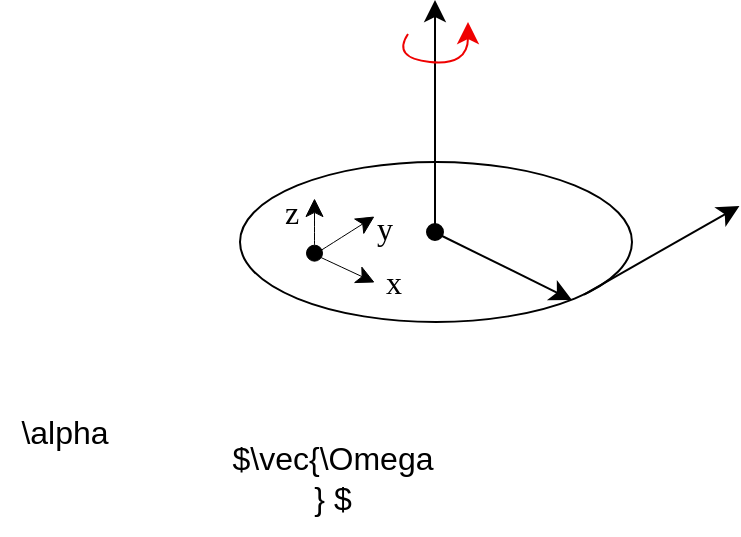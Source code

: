 <mxfile version="24.7.17" pages="2">
  <diagram name="第 1 页" id="E_TNzC50CQfFTtLP_vIG">
    <mxGraphModel dx="1834" dy="788" grid="0" gridSize="10" guides="1" tooltips="1" connect="1" arrows="1" fold="1" page="0" pageScale="1" pageWidth="827" pageHeight="1169" math="0" shadow="0">
      <root>
        <mxCell id="0" />
        <mxCell id="1" parent="0" />
        <mxCell id="hd5W-e5Nb6ABZsQWxNz1-1" value="" style="ellipse;whiteSpace=wrap;html=1;" vertex="1" parent="1">
          <mxGeometry x="104" y="197" width="196" height="80" as="geometry" />
        </mxCell>
        <mxCell id="hd5W-e5Nb6ABZsQWxNz1-2" value="" style="endArrow=classic;html=1;rounded=0;fontSize=12;startSize=8;endSize=8;curved=1;startArrow=oval;startFill=1;" edge="1" parent="1">
          <mxGeometry width="50" height="50" relative="1" as="geometry">
            <mxPoint x="201.5" y="232" as="sourcePoint" />
            <mxPoint x="201.5" y="116" as="targetPoint" />
          </mxGeometry>
        </mxCell>
        <mxCell id="hd5W-e5Nb6ABZsQWxNz1-3" value="" style="endArrow=classic;html=1;rounded=0;fontSize=12;startSize=8;endSize=8;curved=1;" edge="1" parent="1">
          <mxGeometry width="50" height="50" relative="1" as="geometry">
            <mxPoint x="201" y="232" as="sourcePoint" />
            <mxPoint x="270" y="266" as="targetPoint" />
          </mxGeometry>
        </mxCell>
        <mxCell id="hd5W-e5Nb6ABZsQWxNz1-4" value="" style="endArrow=classic;html=1;rounded=0;fontSize=12;startSize=8;endSize=8;curved=1;exitX=1;exitY=1;exitDx=0;exitDy=0;" edge="1" parent="1">
          <mxGeometry width="50" height="50" relative="1" as="geometry">
            <mxPoint x="275.996" y="263.284" as="sourcePoint" />
            <mxPoint x="353.7" y="219" as="targetPoint" />
          </mxGeometry>
        </mxCell>
        <mxCell id="hd5W-e5Nb6ABZsQWxNz1-19" value="" style="curved=1;endArrow=none;html=1;rounded=0;fontSize=12;startSize=8;endSize=8;endFill=0;startArrow=classic;startFill=1;fillColor=#e51400;strokeColor=#ef0101;" edge="1" parent="1">
          <mxGeometry width="50" height="50" relative="1" as="geometry">
            <mxPoint x="218" y="127" as="sourcePoint" />
            <mxPoint x="188" y="133" as="targetPoint" />
            <Array as="points">
              <mxPoint x="218" y="149" />
              <mxPoint x="180" y="145" />
            </Array>
          </mxGeometry>
        </mxCell>
        <mxCell id="hd5W-e5Nb6ABZsQWxNz1-25" value="" style="group" vertex="1" connectable="0" parent="1">
          <mxGeometry x="141" y="215" width="70" height="57" as="geometry" />
        </mxCell>
        <mxCell id="hd5W-e5Nb6ABZsQWxNz1-22" value="" style="endArrow=classic;html=1;rounded=0;fontSize=12;startSize=8;endSize=8;curved=1;startArrow=oval;startFill=1;strokeWidth=0.5;" edge="1" parent="hd5W-e5Nb6ABZsQWxNz1-25">
          <mxGeometry width="50" height="50" relative="1" as="geometry">
            <mxPoint y="27.333" as="sourcePoint" />
            <mxPoint as="targetPoint" />
          </mxGeometry>
        </mxCell>
        <mxCell id="hd5W-e5Nb6ABZsQWxNz1-23" value="" style="endArrow=classic;html=1;rounded=0;fontSize=12;curved=1;strokeWidth=0.5;endSize=8;startSize=8;" edge="1" parent="hd5W-e5Nb6ABZsQWxNz1-25">
          <mxGeometry width="50" height="50" relative="1" as="geometry">
            <mxPoint y="28.0" as="sourcePoint" />
            <mxPoint x="30" y="9" as="targetPoint" />
          </mxGeometry>
        </mxCell>
        <mxCell id="hd5W-e5Nb6ABZsQWxNz1-24" value="" style="endArrow=classic;html=1;rounded=0;fontSize=12;startSize=8;endSize=8;curved=1;strokeWidth=0.5;" edge="1" parent="hd5W-e5Nb6ABZsQWxNz1-25">
          <mxGeometry width="50" height="50" relative="1" as="geometry">
            <mxPoint y="28.0" as="sourcePoint" />
            <mxPoint x="30.088" y="42" as="targetPoint" />
          </mxGeometry>
        </mxCell>
        <mxCell id="hd5W-e5Nb6ABZsQWxNz1-28" value="z" style="text;strokeColor=none;align=center;fillColor=none;html=1;verticalAlign=middle;whiteSpace=wrap;rounded=0;fontSize=16;fontFamily=Times New Roman;" vertex="1" parent="hd5W-e5Nb6ABZsQWxNz1-25">
          <mxGeometry x="-32" width="42" height="13" as="geometry" />
        </mxCell>
        <mxCell id="hd5W-e5Nb6ABZsQWxNz1-31" value="&lt;font face=&quot;Times New Roman&quot;&gt;x&lt;/font&gt;" style="text;strokeColor=none;align=center;fillColor=none;html=1;verticalAlign=middle;whiteSpace=wrap;rounded=0;fontSize=16;" vertex="1" parent="hd5W-e5Nb6ABZsQWxNz1-25">
          <mxGeometry x="10" y="27" width="60" height="30" as="geometry" />
        </mxCell>
        <mxCell id="hd5W-e5Nb6ABZsQWxNz1-30" value="y" style="text;strokeColor=none;align=center;fillColor=none;html=1;verticalAlign=middle;whiteSpace=wrap;rounded=0;fontSize=16;fontFamily=Times New Roman;" vertex="1" parent="1">
          <mxGeometry x="158" y="223" width="37" height="13" as="geometry" />
        </mxCell>
        <mxCell id="tfohr-6dbmzO4VedSiqB-1" value="$\vec{\Omega } $" style="text;strokeColor=none;align=center;fillColor=none;html=1;verticalAlign=middle;whiteSpace=wrap;rounded=0;fontSize=16;" vertex="1" parent="1">
          <mxGeometry x="95" y="327" width="111" height="56" as="geometry" />
        </mxCell>
        <mxCell id="tfohr-6dbmzO4VedSiqB-2" value="\alpha" style="text;html=1;align=center;verticalAlign=middle;resizable=0;points=[];autosize=1;strokeColor=none;fillColor=none;fontSize=16;" vertex="1" parent="1">
          <mxGeometry x="-15.5" y="316.5" width="62" height="31" as="geometry" />
        </mxCell>
      </root>
    </mxGraphModel>
  </diagram>
  <diagram id="UGJLn1MRnW_XfVZXVv6I" name="第 2 页">
    <mxGraphModel grid="0" page="0" gridSize="10" guides="1" tooltips="1" connect="1" arrows="1" fold="1" pageScale="1" pageWidth="827" pageHeight="1169" math="1" shadow="0">
      <root>
        <mxCell id="0" />
        <mxCell id="1" parent="0" />
      </root>
    </mxGraphModel>
  </diagram>
</mxfile>
